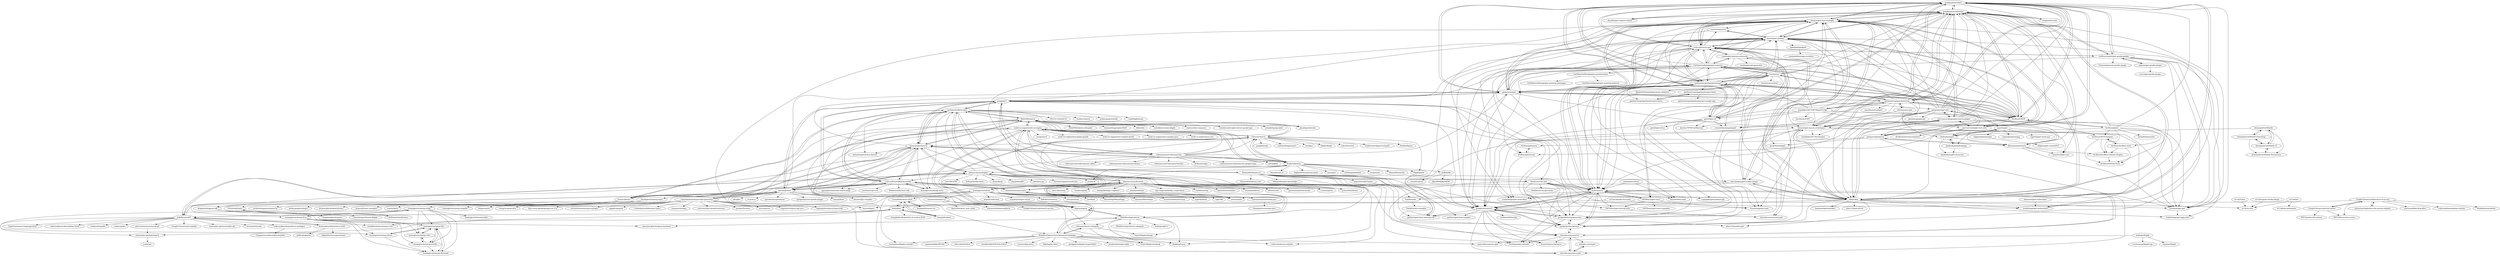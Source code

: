 digraph G {
"google/gwtmockito" -> "google/gwteventbinder"
"google/gwtmockito" -> "tbroyer/gwt-maven-plugin"
"google/gwtmockito" -> "resty-gwt/resty-gwt"
"google/gwtmockito" -> "ekuefler/gwt-supereventbus"
"google/gwtmockito" -> "steffenschaefer/gwt-gradle-plugin"
"google/gwtmockito" -> "jDramaix/gss.gwt"
"google/gwtmockito" -> "sdbg/sdbg"
"google/gwtmockito" -> "gwt-test-utils/gwt-test-utils"
"google/gwtmockito" -> "gwtd3/gwt-d3"
"google/gwtmockito" -> "stephenh/tessell"
"google/gwtmockito" -> "gwtbootstrap/gwt-bootstrap"
"google/gwtmockito" -> "tbroyer/gwt-maven-archetypes"
"google/gwtmockito" -> "gwtbootstrap3/gwtbootstrap3"
"google/gwtmockito" -> "ArcBees/GWTP"
"google/gwtmockito" -> "gwtproject/gwt"
"MobiVM/robovm" -> "multi-os-engine/multi-os-engine"
"MobiVM/robovm" -> "MobiVM/robovm-robopods"
"MobiVM/robovm" -> "libgdx/gdx-pay" ["e"=1]
"MobiVM/robovm" -> "robovm/robovm"
"MobiVM/robovm" -> "mirkosertic/Bytecoder"
"MobiVM/robovm" -> "konsoletyper/teavm"
"MobiVM/robovm" -> "tommyettinger/gdx-liftoff" ["e"=1]
"MobiVM/robovm" -> "bugvm/bugvm"
"MobiVM/robovm" -> "libktx/ktx" ["e"=1]
"MobiVM/robovm" -> "rafaskb/awesome-libgdx" ["e"=1]
"MobiVM/robovm" -> "raeleus/skin-composer" ["e"=1]
"MobiVM/robovm" -> "crashinvaders/gdx-texture-packer-gui" ["e"=1]
"MobiVM/robovm" -> "rafaskb/typing-label" ["e"=1]
"MobiVM/robovm" -> "gluonhq/substrate" ["e"=1]
"MobiVM/robovm" -> "manuelbua/libgdx-contribs" ["e"=1]
"robovm/robovm" -> "BlueRiverInteractive/robovm-ios-bindings"
"robovm/robovm" -> "ReadyTalk/avian"
"robovm/robovm" -> "MobiVM/robovm"
"robovm/robovm" -> "MobiDevelop/robovm"
"robovm/robovm" -> "multi-os-engine/multi-os-engine"
"robovm/robovm" -> "UnderwaterApps/overlap2d" ["e"=1]
"robovm/robovm" -> "robovm/robovm-samples"
"robovm/robovm" -> "Netflix/RxJava" ["e"=1]
"robovm/robovm" -> "libgdx/packr" ["e"=1]
"robovm/robovm" -> "google/j2objc" ["e"=1]
"robovm/robovm" -> "konsoletyper/teavm"
"robovm/robovm" -> "mattdesl/lwjgl-basics" ["e"=1]
"robovm/robovm" -> "twall/jna" ["e"=1]
"robovm/robovm" -> "libgdx/libgdx" ["e"=1]
"robovm/robovm" -> "oakes/lein-fruit" ["e"=1]
"leaningtech/webvm" -> "snaplet/postgres-wasm" ["e"=1]
"leaningtech/webvm" -> "plasma-umass/browsix"
"leaningtech/webvm" -> "AdRoll/rustenstein"
"leaningtech/webvm" -> "extism/extism" ["e"=1]
"leaningtech/webvm" -> "jart/blink" ["e"=1]
"leaningtech/webvm" -> "WasmEdge/WasmEdge" ["e"=1]
"leaningtech/webvm" -> "wasmerio/wasmer-js"
"leaningtech/webvm" -> "copy/v86" ["e"=1]
"leaningtech/webvm" -> "danoon2/Boxedwine" ["e"=1]
"leaningtech/webvm" -> "humphd/browser-shell"
"leaningtech/webvm" -> "wasmCloud/wasmCloud" ["e"=1]
"leaningtech/webvm" -> "leaningtech/cheerp-meta"
"leaningtech/webvm" -> "stackblitz/webcontainer-core" ["e"=1]
"leaningtech/webvm" -> "superfly/litefs" ["e"=1]
"leaningtech/webvm" -> "jetpack-io/devbox" ["e"=1]
"bugvm/bugvm" -> "MobiDevelop/robovm"
"bugvm/bugvm" -> "multi-os-engine/multi-os-engine"
"GoogleChromeLabs/text-editor" -> "WICG/native-file-system"
"GoogleChromeLabs/text-editor" -> "GoogleChromeLabs/browser-fs-access"
"GoogleChromeLabs/text-editor" -> "WICG/file-system-access"
"i-net-software/JWebAssembly" -> "mirkosertic/Bytecoder"
"i-net-software/JWebAssembly" -> "konsoletyper/teavm"
"i-net-software/JWebAssembly" -> "wasmerio/wasmer-java"
"i-net-software/JWebAssembly" -> "leaningtech/cheerpj-meta"
"i-net-software/JWebAssembly" -> "google/j2cl"
"i-net-software/JWebAssembly" -> "cretz/asmble"
"i-net-software/JWebAssembly" -> "jtulach/bck2brwsr"
"i-net-software/JWebAssembly" -> "cincheo/jsweet"
"i-net-software/JWebAssembly" -> "appcypher/awesome-wasm-langs" ["e"=1]
"i-net-software/JWebAssembly" -> "MobiVM/robovm"
"i-net-software/JWebAssembly" -> "amelentev/java-oo"
"i-net-software/JWebAssembly" -> "hal/elemento"
"i-net-software/JWebAssembly" -> "WebAssembly/wasi-sdk" ["e"=1]
"cromwellian/angulargwt" -> "ltearno/angular2-gwt"
"mirkosertic/Bytecoder" -> "i-net-software/JWebAssembly"
"mirkosertic/Bytecoder" -> "konsoletyper/teavm"
"mirkosertic/Bytecoder" -> "wasmerio/wasmer-java"
"mirkosertic/Bytecoder" -> "jtransc/jtransc"
"mirkosertic/Bytecoder" -> "jtulach/bck2brwsr"
"mirkosertic/Bytecoder" -> "MobiVM/robovm"
"mirkosertic/Bytecoder" -> "google/j2cl"
"mirkosertic/Bytecoder" -> "leaningtech/cheerpj-meta"
"mirkosertic/Bytecoder" -> "moditect/layrry" ["e"=1]
"mirkosertic/Bytecoder" -> "konsoletyper/teavm-flavour"
"mirkosertic/Bytecoder" -> "cretz/asmble"
"mirkosertic/Bytecoder" -> "webfx-project/webfx" ["e"=1]
"mirkosertic/Bytecoder" -> "CodeBrig/Journey" ["e"=1]
"mirkosertic/Bytecoder" -> "gluonhq/substrate" ["e"=1]
"mirkosertic/Bytecoder" -> "GSI-CS-CO/chart-fx" ["e"=1]
"plasma-umass/browsix" -> "jvilk/BrowserFS"
"plasma-umass/browsix" -> "plasma-umass/doppio"
"plasma-umass/browsix" -> "gravitational/teleconsole" ["e"=1]
"plasma-umass/browsix" -> "attic-labs/noms" ["e"=1]
"plasma-umass/browsix" -> "cloudson/gitql" ["e"=1]
"plasma-umass/browsix" -> "mattgodbolt/gcc-explorer" ["e"=1]
"plasma-umass/browsix" -> "leaningtech/webvm"
"plasma-umass/browsix" -> "nebulet/nebulet" ["e"=1]
"plasma-umass/browsix" -> "copy/v86" ["e"=1]
"plasma-umass/browsix" -> "nlp-compromise/nlp_compromise" ["e"=1]
"plasma-umass/browsix" -> "tombh/texttop" ["e"=1]
"plasma-umass/browsix" -> "s-macke/jor1k" ["e"=1]
"plasma-umass/browsix" -> "jlantunez/webslides" ["e"=1]
"plasma-umass/browsix" -> "trueadm/inferno" ["e"=1]
"plasma-umass/browsix" -> "dthree/cash" ["e"=1]
"cincheo/jsweet" -> "konsoletyper/teavm"
"cincheo/jsweet" -> "google/j2cl"
"cincheo/jsweet" -> "j4ts/j4ts"
"cincheo/jsweet" -> "i-net-software/JWebAssembly"
"cincheo/jsweet" -> "st-js/st-js"
"cincheo/jsweet" -> "tipsy/j2html" ["e"=1]
"cincheo/jsweet" -> "vojtechhabarta/typescript-generator"
"cincheo/jsweet" -> "gwtproject/gwt"
"cincheo/jsweet" -> "plasma-umass/doppio"
"cincheo/jsweet" -> "jtransc/jtransc"
"cincheo/jsweet" -> "decatur/j2js-compiler"
"cincheo/jsweet" -> "forge/roaster" ["e"=1]
"cincheo/jsweet" -> "speedment/speedment" ["e"=1]
"cincheo/jsweet" -> "sdbg/sdbg"
"cincheo/jsweet" -> "lgrignon/jsweet-gradle-plugin"
"codenameone/CodenameOne" -> "codenameone/codenameone-skins"
"codenameone/CodenameOne" -> "multi-os-engine/multi-os-engine"
"codenameone/CodenameOne" -> "konsoletyper/teavm"
"codenameone/CodenameOne" -> "codenameone/codenameone-demos"
"codenameone/CodenameOne" -> "MobiVM/robovm"
"codenameone/CodenameOne" -> "codenameone/CodenameOneLibs"
"codenameone/CodenameOne" -> "mirkosertic/Bytecoder"
"codenameone/CodenameOne" -> "ReadyTalk/avian"
"codenameone/CodenameOne" -> "google/j2cl"
"codenameone/CodenameOne" -> "robovm/robovm"
"codenameone/CodenameOne" -> "cincheo/jsweet"
"codenameone/CodenameOne" -> "JetBrains/skija" ["e"=1]
"codenameone/CodenameOne" -> "codenameone/codenameone-google-maps"
"codenameone/CodenameOne" -> "gwtproject/gwt"
"codenameone/CodenameOne" -> "openjdk/jfx" ["e"=1]
"leaningtech/cheerp-clang" -> "leaningtech/cheerp-llvm"
"leaningtech/cheerp-clang" -> "leaningtech/cheerp-libcxx"
"leaningtech/cheerp-clang" -> "leaningtech/cheerp-utils"
"leaningtech/cheerp-clang" -> "leaningtech/cheerp-newlib"
"leaningtech/cheerp-clang" -> "leaningtech/cheerp-libcxxabi"
"leaningtech/cheerp-clang" -> "leaningtech/cheerp-bullet"
"leaningtech/cheerp-clang" -> "leaningtech/cheerp-libs"
"leaningtech/cheerp-meta" -> "leaningtech/cheerp-llvm"
"leaningtech/cheerp-meta" -> "leaningtech/cheerp-compiler"
"leaningtech/cheerp-meta" -> "leaningtech/cheerp-clang"
"jtransc/jtransc" -> "mirkosertic/Bytecoder"
"jtransc/jtransc" -> "jtransc/gdx-backend-jtransc"
"jtransc/jtransc" -> "dragome/dragome-sdk"
"jtransc/jtransc" -> "konsoletyper/teavm"
"jtransc/jtransc" -> "TiVo/intellij-haxe"
"jtransc/jtransc" -> "jtransc/jtransc-examples"
"jtransc/jtransc" -> "proletariatgames/unreal.hx" ["e"=1]
"jtransc/jtransc" -> "soywiz/korio"
"jtransc/jtransc" -> "bugvm/bugvm"
"jtransc/jtransc" -> "kotlin-graphics/imgui" ["e"=1]
"jtransc/jtransc" -> "multi-os-engine/multi-os-engine"
"JetBrains/intellij-haxe" -> "TiVo/intellij-haxe"
"plasma-umass/doppio" -> "konsoletyper/teavm"
"plasma-umass/doppio" -> "jvilk/BrowserFS"
"plasma-umass/doppio" -> "plasma-umass/browsix"
"plasma-umass/doppio" -> "cincheo/jsweet"
"plasma-umass/doppio" -> "ReadyTalk/avian"
"plasma-umass/doppio" -> "YaroslavGaponov/node-jvm" ["e"=1]
"plasma-umass/doppio" -> "nurv/BicaVM" ["e"=1]
"plasma-umass/doppio" -> "hrldcpr/pcollections" ["e"=1]
"plasma-umass/doppio" -> "dynjs/dynjs" ["e"=1]
"plasma-umass/doppio" -> "s-macke/jor1k" ["e"=1]
"plasma-umass/doppio" -> "ianopolous/JPC" ["e"=1]
"plasma-umass/doppio" -> "i-net-software/JWebAssembly"
"plasma-umass/doppio" -> "zxh0/jvm.go" ["e"=1]
"plasma-umass/doppio" -> "jnr/jnr-ffi" ["e"=1]
"plasma-umass/doppio" -> "mirkosertic/Bytecoder"
"codesandbox/dependency-packager" -> "CompuIves/codesandbox-bundler"
"google/j2cl" -> "google/elemental2"
"google/j2cl" -> "gwtproject/gwt"
"google/j2cl" -> "hal/elemento"
"google/j2cl" -> "google/jsinterop-generator"
"google/j2cl" -> "cincheo/jsweet"
"google/j2cl" -> "tbroyer/gwt-maven-plugin"
"google/j2cl" -> "konsoletyper/teavm"
"google/j2cl" -> "DominoKit/domino-ui"
"google/j2cl" -> "google/jsinterop-base"
"google/j2cl" -> "i-net-software/JWebAssembly"
"google/j2cl" -> "intendia-oss/autorest"
"google/j2cl" -> "nmorel/gwt-jackson"
"google/j2cl" -> "mirkosertic/Bytecoder"
"google/j2cl" -> "Axellience/vue-gwt"
"google/j2cl" -> "GwtMaterialDesign/gwt-material"
"gwt-test-utils/gwt-test-utils" -> "google/gwtmockito"
"gwt-test-utils/gwt-test-utils" -> "sdbg/sdbg"
"gwt-test-utils/gwt-test-utils" -> "google/gwteventbinder"
"gwt-test-utils/gwt-test-utils" -> "gwtquery/gwtquery"
"gwt-test-utils/gwt-test-utils" -> "ArcBees/universal-analytics"
"gwt-test-utils/gwt-test-utils" -> "gwt-maven-plugin/gwt-maven-plugin"
"gwt-test-utils/gwt-test-utils" -> "jDramaix/gwtchosen"
"gwt-test-utils/gwt-test-utils" -> "dankurka/mgwt"
"gwt-test-utils/gwt-test-utils" -> "nmorel/gwt-jackson"
"gwtproject/gwt-site" -> "gwtplus/google-gin"
"gwtproject/gwt-site" -> "tbroyer/gwt-maven-plugin"
"gwtproject/gwt-site" -> "google/jsinterop-base"
"gwtproject/gwt-site" -> "mgwt/mgwt"
"gwtproject/gwt-site" -> "sdbg/sdbg"
"gwtproject/gwt-site" -> "google/gwteventbinder"
"gwtproject/gwt-site" -> "google/elemental2"
"gwtproject/gwt-site" -> "nmorel/gwt-jackson"
"gwtproject/gwt-site" -> "gwt-maven-plugin/gwt-maven-plugin"
"gwtproject/gwt-site" -> "google/gwtmockito"
"ReadyTalk/avian" -> "robovm/robovm"
"ReadyTalk/avian" -> "bugvm/bugvm"
"ReadyTalk/avian" -> "lihaoyi/scala.rx" ["e"=1]
"ReadyTalk/avian" -> "bigfatbrowncat/avian-pack"
"ReadyTalk/avian" -> "libgdx/packr" ["e"=1]
"ReadyTalk/avian" -> "jnr/jnr-ffi" ["e"=1]
"ReadyTalk/avian" -> "non/spire" ["e"=1]
"ReadyTalk/avian" -> "konsoletyper/teavm"
"ReadyTalk/avian" -> "multi-os-engine/multi-os-engine"
"ReadyTalk/avian" -> "sirthias/parboiled2" ["e"=1]
"ReadyTalk/avian" -> "kaffe/kaffe"
"ReadyTalk/avian" -> "scala/async" ["e"=1]
"ReadyTalk/avian" -> "lihaoyi/Metascala" ["e"=1]
"ReadyTalk/avian" -> "MobiVM/robovm"
"ReadyTalk/avian" -> "plasma-umass/doppio"
"konsoletyper/teavm" -> "i-net-software/JWebAssembly"
"konsoletyper/teavm" -> "mirkosertic/Bytecoder"
"konsoletyper/teavm" -> "cincheo/jsweet"
"konsoletyper/teavm" -> "konsoletyper/teavm-flavour"
"konsoletyper/teavm" -> "google/j2cl"
"konsoletyper/teavm" -> "gwtproject/gwt"
"konsoletyper/teavm" -> "leaningtech/cheerpj-meta"
"konsoletyper/teavm" -> "dragome/dragome-sdk"
"konsoletyper/teavm" -> "MobiVM/robovm"
"konsoletyper/teavm" -> "plasma-umass/doppio"
"konsoletyper/teavm" -> "jtransc/jtransc"
"konsoletyper/teavm" -> "codenameone/CodenameOne"
"konsoletyper/teavm" -> "jtulach/bck2brwsr"
"konsoletyper/teavm" -> "appcypher/awesome-wasm-langs" ["e"=1]
"konsoletyper/teavm" -> "ReadyTalk/avian"
"badlogic/libgdx" -> "scooterman/libgdx-cpp"
"badlogic/libgdx" -> "oxygene/libgdx"
"badlogic/libgdx" -> "gemserk/commons-gdx"
"petersalomonsen/wasm-git" -> "isomorphic-git/lightning-fs"
"ArcBees/gwtquery" -> "ArcBees/gwtchosen"
"GoogleChromeLabs/browser-fs-access" -> "jimmywarting/native-file-system-adapter"
"GoogleChromeLabs/browser-fs-access" -> "GoogleChromeLabs/text-editor"
"GoogleChromeLabs/browser-fs-access" -> "WICG/file-system-access"
"GoogleChromeLabs/browser-fs-access" -> "filerjs/filer"
"GoogleChromeLabs/browser-fs-access" -> "placemark/flat-drop-files"
"GoogleChromeLabs/browser-fs-access" -> "codesandbox/nodebox-runtime" ["e"=1]
"GoogleChromeLabs/browser-fs-access" -> "WebReflection/uhtml" ["e"=1]
"wasmerio/wasmer-js" -> "wasmerio/webassembly.sh"
"wasmerio/wasmer-js" -> "GoogleChromeLabs/wasi-fs-access"
"wasmerio/wasmer-js" -> "bjorn3/browser_wasi_shim"
"multi-os-engine/multi-os-engine" -> "MobiDevelop/robovm"
"multi-os-engine/multi-os-engine" -> "MobiVM/robovm"
"multi-os-engine/multi-os-engine" -> "bugvm/bugvm"
"multi-os-engine/multi-os-engine" -> "multi-os-engine/moe-plugin-gradle"
"multi-os-engine/multi-os-engine" -> "multi-os-engine/moe-samples-kotlin"
"multi-os-engine/multi-os-engine" -> "multi-os-engine/moe-samples-java"
"multi-os-engine/multi-os-engine" -> "multi-os-engine/moe-core"
"multi-os-engine/multi-os-engine" -> "robovm/robovm"
"multi-os-engine/multi-os-engine" -> "libgdx/gdx-pay" ["e"=1]
"multi-os-engine/multi-os-engine" -> "codenameone/CodenameOne"
"multi-os-engine/multi-os-engine" -> "robovm/robovm-robopods"
"multi-os-engine/multi-os-engine" -> "jtransc/jtransc"
"multi-os-engine/multi-os-engine" -> "BlueRiverInteractive/robovm-ios-bindings"
"multi-os-engine/multi-os-engine" -> "zserge/anvil" ["e"=1]
"multi-os-engine/multi-os-engine" -> "ReadyTalk/avian"
"mgwt/mgwt" -> "mgwt/gwtphonegap"
"mgwt/mgwt" -> "dankurka/mgwt"
"mgwt/mgwt" -> "cdigiano/polymergwt"
"mgwt/mgwt" -> "mgwt/mgwt.showcase"
"mgwt/mgwt" -> "eemi2010/gwt-tour"
"mgwt/mgwt" -> "dankurka/gwtphonegap"
"mgwt/mgwt" -> "gwtproject/gwt-site"
"facebooknuclide/atom-in-orbit" -> "spiffcode/ghedit"
"facebooknuclide/atom-in-orbit" -> "jvilk/BrowserFS"
"facebooknuclide/atom-in-orbit" -> "nikgraf/webvr-experiments" ["e"=1]
"jvilk/BrowserFS" -> "isomorphic-git/isomorphic-git" ["e"=1]
"jvilk/BrowserFS" -> "plasma-umass/browsix"
"jvilk/BrowserFS" -> "filerjs/filer"
"jvilk/BrowserFS" -> "plasma-umass/doppio"
"jvilk/BrowserFS" -> "isomorphic-git/lightning-fs"
"jvilk/BrowserFS" -> "streamich/memfs" ["e"=1]
"jvilk/BrowserFS" -> "TypeFox/monaco-languageclient" ["e"=1]
"jvilk/BrowserFS" -> "stackblitz/webcontainer-core" ["e"=1]
"jvilk/BrowserFS" -> "facebooknuclide/atom-in-orbit"
"jvilk/BrowserFS" -> "codesandbox/codesandbox-client" ["e"=1]
"jvilk/BrowserFS" -> "webpack/tapable" ["e"=1]
"jvilk/BrowserFS" -> "petersalomonsen/wasm-git"
"jvilk/BrowserFS" -> "codesandbox/dependency-packager"
"jvilk/BrowserFS" -> "nodeca/pako" ["e"=1]
"jvilk/BrowserFS" -> "GoogleChromeLabs/comlink" ["e"=1]
"wasmerio/wasmer-java" -> "kawamuray/wasmtime-java"
"wasmerio/wasmer-java" -> "i-net-software/JWebAssembly"
"wasmerio/wasmer-java" -> "mirkosertic/Bytecoder"
"wasmerio/wasmer-java" -> "cretz/asmble"
"BlueRiverInteractive/robovm-ios-bindings" -> "robovm/robovm-robopods"
"BlueRiverInteractive/robovm-ios-bindings" -> "robovm/robovm-samples"
"BlueRiverInteractive/robovm-ios-bindings" -> "robovm/robovm"
"BlueRiverInteractive/robovm-ios-bindings" -> "kotcrab/VisEditor" ["e"=1]
"BlueRiverInteractive/robovm-ios-bindings" -> "libgdx/gdx-pay" ["e"=1]
"BlueRiverInteractive/robovm-ios-bindings" -> "TomGrill/gdx-facebook" ["e"=1]
"BlueRiverInteractive/robovm-ios-bindings" -> "steelkiwi/libGDX-Path-Editor"
"BlueRiverInteractive/robovm-ios-bindings" -> "manuelbua/libgdx-contribs" ["e"=1]
"BlueRiverInteractive/robovm-ios-bindings" -> "MobiDevelop/robovm"
"BlueRiverInteractive/robovm-ios-bindings" -> "jrenner/gdx-proto" ["e"=1]
"BlueRiverInteractive/robovm-ios-bindings" -> "libgdx/gdx-video" ["e"=1]
"BlueRiverInteractive/robovm-ios-bindings" -> "peakgames/libgdx-stagebuilder" ["e"=1]
"BlueRiverInteractive/robovm-ios-bindings" -> "gemserk/commons-gdx"
"BlueRiverInteractive/robovm-ios-bindings" -> "mrafayaleem/gdx-sqlite" ["e"=1]
"BlueRiverInteractive/robovm-ios-bindings" -> "pepedeab/libGDX-Net" ["e"=1]
"sdbg/sdbg" -> "jDramaix/gss.gwt"
"sdbg/sdbg" -> "resty-gwt/resty-gwt"
"sdbg/sdbg" -> "realityforge/gwt-websockets"
"sdbg/sdbg" -> "google/gwteventbinder"
"sdbg/sdbg" -> "tomekziel/gwtwwlinker"
"sdbg/sdbg" -> "gwt-plugins/gwt-eclipse-plugin"
"sdbg/sdbg" -> "realityforge/gwt-appcache"
"sdbg/sdbg" -> "google/jsinterop-base"
"sdbg/sdbg" -> "tbroyer/gwt-maven-archetypes"
"sdbg/sdbg" -> "google/gwtmockito"
"sdbg/sdbg" -> "niloc132/gwt-driver"
"sdbg/sdbg" -> "gwt-maven-plugin/gwt-maven-plugin"
"sdbg/sdbg" -> "niloc132/webbit-gwt"
"sdbg/sdbg" -> "google/elemental2"
"sdbg/sdbg" -> "tbroyer/gwt-maven-plugin"
"gwtproject/gwt" -> "GwtMaterialDesign/gwt-material"
"gwtproject/gwt" -> "gwtbootstrap3/gwtbootstrap3"
"gwtproject/gwt" -> "ArcBees/GWTP"
"gwtproject/gwt" -> "tbroyer/gwt-maven-plugin"
"gwtproject/gwt" -> "google/gwtmockito"
"gwtproject/gwt" -> "gwtbootstrap/gwt-bootstrap"
"gwtproject/gwt" -> "google/gwteventbinder"
"gwtproject/gwt" -> "resty-gwt/resty-gwt"
"gwtproject/gwt" -> "tbroyer/gwt-maven-archetypes"
"gwtproject/gwt" -> "google/elemental2"
"gwtproject/gwt" -> "google/j2cl"
"gwtproject/gwt" -> "errai/errai"
"gwtproject/gwt" -> "nmorel/gwt-jackson"
"gwtproject/gwt" -> "gwtproject/gwt-site"
"gwtproject/gwt" -> "hal/elemento"
"isomorphic-git/lightning-fs" -> "jcubic/git"
"humphd/browser-vm" -> "humphd/browser-shell"
"GwtMaterialDesign/gwt-material" -> "gwtbootstrap3/gwtbootstrap3"
"GwtMaterialDesign/gwt-material" -> "gwtproject/gwt"
"GwtMaterialDesign/gwt-material" -> "hal/elemento"
"GwtMaterialDesign/gwt-material" -> "resty-gwt/resty-gwt"
"GwtMaterialDesign/gwt-material" -> "vaadin/gwt-polymer-elements"
"GwtMaterialDesign/gwt-material" -> "tbroyer/gwt-maven-plugin"
"GwtMaterialDesign/gwt-material" -> "nmorel/gwt-jackson"
"GwtMaterialDesign/gwt-material" -> "GwtMaterialDesign/gwt-material-demo"
"GwtMaterialDesign/gwt-material" -> "sdbg/sdbg"
"GwtMaterialDesign/gwt-material" -> "google/elemental2"
"GwtMaterialDesign/gwt-material" -> "ArcBees/GWTP"
"GwtMaterialDesign/gwt-material" -> "errai/errai"
"GwtMaterialDesign/gwt-material" -> "google/gwtmockito"
"GwtMaterialDesign/gwt-material" -> "google/gwteventbinder"
"GwtMaterialDesign/gwt-material" -> "tbroyer/gwt-maven-archetypes"
"kaffe/kaffe" -> "cloudsec/ajvm" ["e"=1]
"kaffe/kaffe" -> "JikesRVM/JikesRVM" ["e"=1]
"leaningtech/cheerp-newlib" -> "leaningtech/cheerp-libcxxabi"
"leaningtech/cheerp-newlib" -> "leaningtech/cheerp-libs"
"leaningtech/cheerp-newlib" -> "leaningtech/cheerp-utils"
"vojtechhabarta/typescript-generator" -> "raphaeljolivet/java2typescript"
"vojtechhabarta/typescript-generator" -> "cincheo/jsweet"
"vojtechhabarta/typescript-generator" -> "ntrrgc/ts-generator" ["e"=1]
"vojtechhabarta/typescript-generator" -> "blue-veery-gmbh/spring-rest-2-ts"
"vojtechhabarta/typescript-generator" -> "forge/roaster" ["e"=1]
"vojtechhabarta/typescript-generator" -> "eirslett/frontend-maven-plugin" ["e"=1]
"vojtechhabarta/typescript-generator" -> "npgall/cqengine" ["e"=1]
"vojtechhabarta/typescript-generator" -> "vladmihalcea/hibernate-types" ["e"=1]
"vojtechhabarta/typescript-generator" -> "stomp-js/stompjs" ["e"=1]
"vojtechhabarta/typescript-generator" -> "konsoletyper/teavm"
"vojtechhabarta/typescript-generator" -> "dzuvic/jtsgen"
"vojtechhabarta/typescript-generator" -> "microstream-one/microstream" ["e"=1]
"vojtechhabarta/typescript-generator" -> "sproket/Persism" ["e"=1]
"vojtechhabarta/typescript-generator" -> "javers/javers" ["e"=1]
"vojtechhabarta/typescript-generator" -> "angelozerr/typescript.java" ["e"=1]
"ArcBees/GWTP" -> "google/gwteventbinder"
"ArcBees/GWTP" -> "gwtbootstrap3/gwtbootstrap3"
"ArcBees/GWTP" -> "ArcBees/GWTP-Samples"
"ArcBees/GWTP" -> "gwtproject/gwt"
"ArcBees/GWTP" -> "gwtbootstrap/gwt-bootstrap"
"ArcBees/GWTP" -> "google/gwtmockito"
"ArcBees/GWTP" -> "tbroyer/gwt-maven-plugin"
"ArcBees/GWTP" -> "tbroyer/gwt-maven-archetypes"
"ArcBees/GWTP" -> "gwtquery/gwtquery"
"ArcBees/GWTP" -> "GwtMaterialDesign/gwt-material"
"ArcBees/GWTP" -> "errai/errai"
"ArcBees/GWTP" -> "ArcBees/Jukito"
"ArcBees/GWTP" -> "nmorel/gwt-jackson"
"ArcBees/GWTP" -> "gwt-test-utils/gwt-test-utils"
"ArcBees/GWTP" -> "resty-gwt/resty-gwt"
"hal/elemento" -> "google/elemental2"
"hal/elemento" -> "google/jsinterop-base"
"hal/elemento" -> "intendia-oss/autorest"
"hal/elemento" -> "nmorel/gwt-jackson"
"hal/elemento" -> "realityforge/gwt-cache-filter"
"hal/elemento" -> "GWTReact/gwt-interop-utils"
"hal/elemento" -> "google/jsinterop-generator"
"hal/elemento" -> "Vertispan/gwt-uibinder"
"hal/elemento" -> "intendia-oss/rxjava-gwt"
"hal/elemento" -> "ltearno/hexa.tools"
"hal/elemento" -> "GWTReact/gwt-react"
"hal/elemento" -> "vegegoku/gwt-jackson-apt"
"hal/elemento" -> "gwtboot/gwt-boot-awesome-lili"
"hal/elemento" -> "NaluKit/nalu"
"hal/elemento" -> "tbroyer/gwt-maven-plugin"
"humphd/nohost" -> "humphd/browser-shell"
"humphd/nohost" -> "filerjs/filer"
"gwtbootstrap3/gwtbootstrap3" -> "gwtbootstrap3/gwtbootstrap3-extras"
"gwtbootstrap3/gwtbootstrap3" -> "gwtbootstrap/gwt-bootstrap"
"gwtbootstrap3/gwtbootstrap3" -> "GwtMaterialDesign/gwt-material"
"gwtbootstrap3/gwtbootstrap3" -> "gwtbootstrap3/gwtbootstrap3-demo"
"gwtbootstrap3/gwtbootstrap3" -> "gwtproject/gwt"
"gwtbootstrap3/gwtbootstrap3" -> "resty-gwt/resty-gwt"
"gwtbootstrap3/gwtbootstrap3" -> "ArcBees/GWTP"
"gwtbootstrap3/gwtbootstrap3" -> "google/gwteventbinder"
"gwtbootstrap3/gwtbootstrap3" -> "google/gwtmockito"
"gwtbootstrap3/gwtbootstrap3" -> "nmorel/gwt-jackson"
"gwtbootstrap3/gwtbootstrap3" -> "hal/elemento"
"gwtbootstrap3/gwtbootstrap3" -> "sdbg/sdbg"
"gwtbootstrap3/gwtbootstrap3" -> "gwtd3/gwt-d3"
"gwtbootstrap3/gwtbootstrap3" -> "vaadin/gwt-polymer-elements"
"gwtbootstrap3/gwtbootstrap3" -> "tbroyer/gwt-maven-plugin"
"leaningtech/cheerpj-meta" -> "i-net-software/JWebAssembly"
"errai/errai" -> "hal/elemento"
"errai/errai" -> "errai/errai-tutorial"
"errai/errai" -> "google/jsinterop-base"
"errai/errai" -> "gwtbootstrap3/gwtbootstrap3"
"errai/errai" -> "cromwellian/angulargwt"
"errai/errai" -> "google/elemental2"
"errai/errai" -> "nmorel/gwt-jackson"
"errai/errai" -> "google/gwteventbinder"
"errai/errai" -> "GwtMaterialDesign/gwt-material"
"errai/errai" -> "ArcBees/GWTP"
"errai/errai" -> "tbroyer/gwt-maven-plugin"
"errai/errai" -> "ltearno/angular2-gwt"
"errai/errai" -> "gwtproject/gwt"
"errai/errai" -> "ManfredTremmel/gwt-bean-validators"
"errai/errai" -> "GWTReact/gwt-react"
"MobiDevelop/robovm" -> "MobiDevelop/robovm-robopods"
"MobiDevelop/robovm" -> "bugvm/bugvm"
"MobiDevelop/robovm" -> "multi-os-engine/multi-os-engine"
"MobiDevelop/robovm" -> "robovm/robovm-robopods"
"MobiDevelop/robovm" -> "TomGrill/gdx-dialogs" ["e"=1]
"MobiDevelop/robovm" -> "libgdx/gdx-pay" ["e"=1]
"MobiDevelop/robovm" -> "TomGrill/gdx-facebook" ["e"=1]
"MobiDevelop/robovm" -> "xpenatan/gdx-dragome-backend" ["e"=1]
"MobiDevelop/robovm" -> "badlogic/gdx-vr" ["e"=1]
"google/elemental2" -> "hal/elemento"
"google/elemental2" -> "google/jsinterop-generator"
"google/elemental2" -> "google/jsinterop-base"
"google/elemental2" -> "intendia-oss/autorest"
"google/elemental2" -> "Vertispan/gwt-uibinder"
"google/elemental2" -> "intendia-oss/rxjava-gwt"
"google/elemental2" -> "ltearno/typescript2java"
"google/elemental2" -> "intendia-oss/autorest-gwt"
"google/elemental2" -> "gwtboot/gwt-boot-awesome-lili"
"google/elemental2" -> "gwtboot/gwt-boot-samples"
"google/elemental2" -> "treblereel/three4g"
"google/gwteventbinder" -> "google/gwtmockito"
"google/gwteventbinder" -> "ekuefler/gwt-supereventbus"
"google/gwteventbinder" -> "tbroyer/gwt-maven-plugin"
"google/gwteventbinder" -> "stephenh/tessell"
"google/gwteventbinder" -> "jDramaix/gss.gwt"
"google/gwteventbinder" -> "resty-gwt/resty-gwt"
"google/gwteventbinder" -> "nmorel/gwt-jackson"
"google/gwteventbinder" -> "tbroyer/gwt-maven-archetypes"
"google/gwteventbinder" -> "steffenschaefer/gwt-gradle-plugin"
"google/gwteventbinder" -> "sdbg/sdbg"
"google/gwteventbinder" -> "gwtd3/gwt-d3"
"google/gwteventbinder" -> "gwtbootstrap/gwt-bootstrap"
"google/gwteventbinder" -> "jDramaix/gwtchosen"
"google/gwteventbinder" -> "ArcBees/GWTP"
"google/gwteventbinder" -> "eemi2010/gwt-tour"
"TiVo/intellij-haxe" -> "JetBrains/intellij-haxe"
"dankurka/mgwt" -> "dankurka/gwtphonegap"
"dankurka/mgwt" -> "dankurka/mgwt.showcase"
"dankurka/mgwt" -> "mgwt/mgwt"
"dankurka/mgwt" -> "jDramaix/gwtchosen"
"filerjs/filer" -> "humphd/nohost"
"filerjs/filer" -> "humphd/browser-shell"
"filerjs/filer" -> "humphd/hacktoberfest-at-seneca-2018"
"filerjs/filer" -> "isomorphic-git/lightning-fs"
"filerjs/filer" -> "jvilk/BrowserFS"
"vaadin/gwt-polymer-elements" -> "vaadin/gwt-api-generator"
"vaadin/gwt-polymer-elements" -> "resty-gwt/resty-gwt"
"vaadin/gwt-polymer-elements" -> "hal/elemento"
"vaadin/gwt-polymer-elements" -> "GwtMaterialDesign/gwt-material"
"vaadin/gwt-polymer-elements" -> "intendia-oss/autorest-gwt"
"vaadin/gwt-polymer-elements" -> "tbroyer/gwt-maven-plugin"
"vaadin/gwt-polymer-elements" -> "gwtquery/gwtquery"
"vaadin/gwt-polymer-elements" -> "nmorel/gwt-jackson"
"w11k/Tydux" -> "w11k/rx-utils"
"dankurka/gwtphonegap" -> "dankurka/mgwt"
"dankurka/gwtphonegap" -> "dankurka/mgwt.showcase"
"dennisjzh/GwtMobile-PhoneGap" -> "dennisjzh/GwtMobile-UI"
"dennisjzh/GwtMobile-PhoneGap" -> "dennisjzh/GwtMobile-Persistence"
"dennisjzh/GwtMobile-PhoneGap" -> "dennisjzh/GwtMobile"
"tbroyer/gwt-maven-archetypes" -> "tbroyer/gwt-maven-plugin"
"tbroyer/gwt-maven-archetypes" -> "branflake2267/Archetypes"
"tbroyer/gwt-maven-archetypes" -> "gwt-maven-plugin/gwt-maven-plugin"
"tbroyer/gwt-maven-archetypes" -> "google/gwteventbinder"
"tbroyer/gwt-maven-archetypes" -> "sdbg/sdbg"
"tbroyer/gwt-maven-archetypes" -> "google/gwtmockito"
"tbroyer/gwt-maven-archetypes" -> "google/elemental2"
"tbroyer/gwt-maven-archetypes" -> "google/jsinterop-generator"
"tbroyer/gwt-maven-archetypes" -> "realityforge/gwt-websockets"
"tbroyer/gwt-maven-archetypes" -> "gwt-plugins/gwt-eclipse-plugin"
"tbroyer/gwt-maven-archetypes" -> "jDramaix/gss.gwt"
"tbroyer/gwt-maven-archetypes" -> "gwtboot/gwt-boot-awesome-lili"
"tbroyer/gwt-maven-archetypes" -> "ltearno/angular2-gwt"
"tbroyer/gwt-maven-plugin" -> "tbroyer/gwt-maven-archetypes"
"tbroyer/gwt-maven-plugin" -> "google/gwteventbinder"
"tbroyer/gwt-maven-plugin" -> "gwt-maven-plugin/gwt-maven-plugin"
"tbroyer/gwt-maven-plugin" -> "google/gwtmockito"
"tbroyer/gwt-maven-plugin" -> "hal/elemento"
"tbroyer/gwt-maven-plugin" -> "resty-gwt/resty-gwt"
"tbroyer/gwt-maven-plugin" -> "gwt-plugins/gwt-eclipse-plugin"
"tbroyer/gwt-maven-plugin" -> "realityforge/gwt-websockets"
"tbroyer/gwt-maven-plugin" -> "intendia-oss/rxjava-gwt"
"tbroyer/gwt-maven-plugin" -> "nmorel/gwt-jackson"
"tbroyer/gwt-maven-plugin" -> "reinert/requestor"
"tbroyer/gwt-maven-plugin" -> "google/elemental2"
"tbroyer/gwt-maven-plugin" -> "sdbg/sdbg"
"tbroyer/gwt-maven-plugin" -> "google/jsinterop-generator"
"tbroyer/gwt-maven-plugin" -> "gwtproject/gwt"
"cretz/asmble" -> "wasmerio/wasmer-java"
"robovm/robovm-robopods" -> "BlueRiverInteractive/robovm-ios-bindings"
"robovm/robovm-robopods" -> "TomGrill/gdx-facebook" ["e"=1]
"robovm/robovm-robopods" -> "TomGrill/gdx-dialogs" ["e"=1]
"w11k/calendar-for-trello" -> "w11k/rx-utils"
"w11k/calendar-for-trello" -> "dzuvic/jtsgen"
"nielsbaloe/vertxui" -> "ltearno/hexa.tools"
"nielsbaloe/vertxui" -> "hal/elemento"
"ArcBees/Jukito" -> "ArcBees/GWTP-Samples"
"ArcBees/Jukito" -> "ArcBees/ArcBees-tools"
"ArcBees/Jukito" -> "ArcBees/GWTP"
"ArcBees/Jukito" -> "ArcBees/ArcBees-GQuery-Plugins"
"ArcBees/Jukito" -> "google/gwtmockito"
"ArcBees/Jukito" -> "ArcBees/GitHub-Tools"
"ArcBees/Jukito" -> "google/gwteventbinder"
"ArcBees/Jukito" -> "bennidi/mbassador" ["e"=1]
"ArcBees/Jukito" -> "ArcBees/gwtchosen"
"gwtbootstrap/gwt-bootstrap" -> "gwtbootstrap3/gwtbootstrap3"
"gwtbootstrap/gwt-bootstrap" -> "google/gwteventbinder"
"gwtbootstrap/gwt-bootstrap" -> "google/gwtmockito"
"gwtbootstrap/gwt-bootstrap" -> "ArcBees/GWTP"
"gwtbootstrap/gwt-bootstrap" -> "chirino/resty-gwt"
"gwtbootstrap/gwt-bootstrap" -> "jDramaix/gwtchosen"
"gwtbootstrap/gwt-bootstrap" -> "gwtproject/gwt"
"gwtbootstrap/gwt-bootstrap" -> "nyao/bootstrap4gwt"
"gwtbootstrap/gwt-bootstrap" -> "branflake2267/GWT-Maps-V3-Api"
"gwtbootstrap/gwt-bootstrap" -> "cromwellian/angulargwt"
"gwtbootstrap/gwt-bootstrap" -> "gwtd3/gwt-d3"
"gwtbootstrap/gwt-bootstrap" -> "sdbg/sdbg"
"gwtbootstrap/gwt-bootstrap" -> "tbroyer/gwt-maven-plugin"
"gwtbootstrap/gwt-bootstrap" -> "resty-gwt/resty-gwt"
"gwtbootstrap/gwt-bootstrap" -> "dankurka/mgwt"
"DominoKit/domino-ui" -> "hal/elemento"
"DominoKit/domino-ui" -> "NaluKit/nalu"
"DominoKit/domino-ui" -> "google/elemental2"
"DominoKit/domino-ui" -> "DominoKit/domino-rest"
"DominoKit/domino-ui" -> "intendia-oss/autorest"
"DominoKit/domino-ui" -> "gwtboot/gwt-boot-samples"
"DominoKit/domino-ui" -> "google/jsinterop-generator"
"DominoKit/domino-ui" -> "tbroyer/gwt-maven-plugin"
"DominoKit/domino-ui" -> "google/jsinterop-base"
"DominoKit/domino-ui" -> "gwtboot/gwt-boot-awesome-lili"
"DominoKit/domino-ui" -> "Axellience/vue-gwt"
"DominoKit/domino-ui" -> "Vertispan/gwt-uibinder"
"DominoKit/domino-ui" -> "gwt-plugins/gwt-eclipse-plugin"
"DominoKit/domino-ui" -> "TDesjardins/gwt-knowledge"
"DominoKit/domino-ui" -> "pepstock-org/Charba"
"leaningtech/cheerp-libcxx" -> "leaningtech/cheerp-libcxxabi"
"leaningtech/cheerp-libcxx" -> "leaningtech/cheerp-libs"
"ArcBees/GWTP-Samples" -> "ArcBees/ArcBees-tools"
"ArcBees/GWTP-Samples" -> "ArcBees/GitHub-Tools"
"ArcBees/GWTP-Samples" -> "ArcBees/ArcBees-GQuery-Plugins"
"gwtquery/gwtquery" -> "jDramaix/gwtchosen"
"gwtquery/gwtquery" -> "ArcBees/gwtquery"
"gwtquery/gwtquery" -> "nmorel/gwt-jackson"
"gwtquery/gwtquery" -> "jDramaix/gss.gwt"
"gwtquery/gwtquery" -> "google/gwteventbinder"
"gwtquery/gwtquery" -> "growbit/turbogwt"
"jDramaix/gwtchosen" -> "eemi2010/gwt-tour"
"jDramaix/gwtchosen" -> "jDramaix/gss.gwt"
"jDramaix/gwtchosen" -> "gwtquery/gwtquery"
"jDramaix/gwtchosen" -> "ArcBees/ArcBees-GQuery-Plugins"
"steffenschaefer/gwt-gradle-plugin" -> "jiakuan/gwt-gradle-plugin"
"steffenschaefer/gwt-gradle-plugin" -> "Putnami/putnami-gradle-plugin"
"steffenschaefer/gwt-gradle-plugin" -> "google/gwteventbinder"
"steffenschaefer/gwt-gradle-plugin" -> "google/gwtmockito"
"steffenschaefer/gwt-gradle-plugin" -> "resty-gwt/resty-gwt"
"steffenschaefer/gwt-gradle-plugin" -> "sdbg/sdbg"
"steffenschaefer/gwt-gradle-plugin" -> "google/jsinterop-base"
"steffenschaefer/gwt-gradle-plugin" -> "realityforge/gwt-appcache"
"steffenschaefer/gwt-gradle-plugin" -> "jDramaix/gss.gwt"
"steffenschaefer/gwt-gradle-plugin" -> "google/elemental2"
"ArcBees/gwtchosen" -> "ArcBees/gwtquery"
"ArcBees/gwtchosen" -> "realityforge/gwt-cache-filter"
"branflake2267/GWT-Maps-V3-Api" -> "google/gwteventbinder"
"branflake2267/GWT-Maps-V3-Api" -> "gwtbootstrap/gwt-bootstrap"
"branflake2267/GWT-Maps-V3-Api" -> "gwtbootstrap3/gwtbootstrap3"
"branflake2267/GWT-Maps-V3-Api" -> "gwtd3/gwt-d3"
"branflake2267/GWT-Maps-V3-Api" -> "gwt-test-utils/gwt-test-utils"
"branflake2267/GWT-Maps-V3-Api" -> "jDramaix/gss.gwt"
"branflake2267/GWT-Maps-V3-Api" -> "kevzlou7979/GwtMaterial"
"branflake2267/GWT-Maps-V3-Api" -> "google/gwtmockito"
"branflake2267/GWT-Maps-V3-Api" -> "GwtMaterialDesign/gwt-material"
"branflake2267/GWT-Maps-V3-Api" -> "ArcBees/GWTP"
"branflake2267/GWT-Maps-V3-Api" -> "daveho/AceGWT"
"branflake2267/GWT-Maps-V3-Api" -> "tbroyer/gwt-maven-archetypes"
"gwtd3/gwt-d3" -> "gwtd3/gwt-d3-js"
"gwtd3/gwt-d3" -> "google/gwteventbinder"
"gwtd3/gwt-d3" -> "google/gwtmockito"
"gwtd3/gwt-d3" -> "sdbg/sdbg"
"gwtd3/gwt-d3" -> "google/jsinterop-generator"
"gwtd3/gwt-d3" -> "tbroyer/gwt-maven-plugin"
"gwtd3/gwt-d3" -> "kevzlou7979/GwtMaterial"
"gwtd3/gwt-d3" -> "gwtbootstrap3/gwtbootstrap3"
"gwtd3/gwt-d3" -> "cromwellian/angulargwt"
"gwtd3/gwt-d3" -> "ArcBees/gwtchosen"
"gwtd3/gwt-d3" -> "vaadin/gwt-polymer-elements"
"kawamuray/wasmtime-java" -> "bluejekyll/wasmtime-java"
"humphd/browser-shell" -> "humphd/browser-vm"
"humphd/browser-shell" -> "humphd/nohost"
"humphd/browser-shell" -> "filerjs/filer"
"gwtbootstrap3/gwtbootstrap3-extras" -> "gwtbootstrap3/gwtbootstrap3-demo"
"chirino/resty-gwt" -> "jDramaix/gwtchosen"
"chirino/resty-gwt" -> "gwtbootstrap/gwt-bootstrap"
"chirino/resty-gwt" -> "cromwellian/angulargwt"
"dennisjzh/GwtMobile" -> "dennisjzh/GwtMobile-UI"
"dennisjzh/GwtMobile" -> "dennisjzh/GwtMobile-PhoneGap"
"dennisjzh/GwtMobile" -> "dennisjzh/GwtMobile-Persistence"
"dennisjzh/GwtMobile" -> "dankurka/mgwt"
"gwt-maven-plugin/gwt-maven-plugin" -> "tbroyer/gwt-maven-plugin"
"gwt-maven-plugin/gwt-maven-plugin" -> "tbroyer/gwt-maven-archetypes"
"gwt-maven-plugin/gwt-maven-plugin" -> "sdbg/sdbg"
"gwt-maven-plugin/gwt-maven-plugin" -> "google/gwteventbinder"
"gwt-maven-plugin/gwt-maven-plugin" -> "jDramaix/gss.gwt"
"gwt-maven-plugin/gwt-maven-plugin" -> "google/gwtmockito"
"gwt-maven-plugin/gwt-maven-plugin" -> "branflake2267/Archetypes"
"gwt-maven-plugin/gwt-maven-plugin" -> "hal/elemento"
"gwt-maven-plugin/gwt-maven-plugin" -> "nmorel/gwt-jackson"
"gwt-maven-plugin/gwt-maven-plugin" -> "gwt-test-utils/gwt-test-utils"
"gwt-maven-plugin/gwt-maven-plugin" -> "gwtproject/gwt-site"
"dragome/dragome-sdk" -> "xpenatan/gdx-dragome-backend" ["e"=1]
"dragome/dragome-sdk" -> "dragome/gdx-dragome"
"dragome/dragome-sdk" -> "konsoletyper/teavm-libgdx" ["e"=1]
"resty-gwt/resty-gwt" -> "tbroyer/gwt-maven-plugin"
"resty-gwt/resty-gwt" -> "hal/elemento"
"resty-gwt/resty-gwt" -> "nmorel/gwt-jackson"
"resty-gwt/resty-gwt" -> "sdbg/sdbg"
"resty-gwt/resty-gwt" -> "gwt-plugins/gwt-eclipse-plugin"
"resty-gwt/resty-gwt" -> "google/gwtmockito"
"resty-gwt/resty-gwt" -> "google/gwteventbinder"
"resty-gwt/resty-gwt" -> "ArcBees/gwtchosen"
"resty-gwt/resty-gwt" -> "google/elemental2"
"resty-gwt/resty-gwt" -> "gwtbootstrap3/gwtbootstrap3"
"resty-gwt/resty-gwt" -> "reinert/requestor"
"resty-gwt/resty-gwt" -> "google/jsinterop-generator"
"resty-gwt/resty-gwt" -> "vaadin/gwt-polymer-elements"
"resty-gwt/resty-gwt" -> "GwtMaterialDesign/gwt-material"
"resty-gwt/resty-gwt" -> "steffenschaefer/gwt-gradle-plugin"
"jimmywarting/native-file-system-adapter" -> "GoogleChromeLabs/browser-fs-access"
"nmorel/gwt-jackson" -> "hal/elemento"
"nmorel/gwt-jackson" -> "reinert/requestor"
"nmorel/gwt-jackson" -> "ltearno/hexa.tools"
"nmorel/gwt-jackson" -> "resty-gwt/resty-gwt"
"nmorel/gwt-jackson" -> "google/jsinterop-generator"
"nmorel/gwt-jackson" -> "realityforge/gwt-cache-filter"
"nmorel/gwt-jackson" -> "google/gwteventbinder"
"nmorel/gwt-jackson" -> "intendia-oss/autorest-gwt"
"nmorel/gwt-jackson" -> "google/elemental2"
"nmorel/gwt-jackson" -> "jDramaix/gss.gwt"
"nmorel/gwt-jackson" -> "jqm4gwt/jqm4gwt"
"nmorel/gwt-jackson" -> "GWTReact/gwt-react"
"nmorel/gwt-jackson" -> "tbroyer/gwt-maven-plugin"
"nmorel/gwt-jackson" -> "growbit/turbogwt"
"nmorel/gwt-jackson" -> "gwtquery/gwtquery"
"GWTReact/gwt-react" -> "hal/elemento"
"GWTReact/gwt-react" -> "GWTReact/gwt-react-examples"
"GWTReact/gwt-react" -> "ltearno/angular2-gwt"
"GWTReact/gwt-react" -> "GWTReact/gwt-interop-utils"
"cdigiano/polymergwt" -> "cdigiano/gwt.create2015"
"intendia-oss/rxgwt" -> "intendia-oss/rxjava-gwt"
"jiakuan/gwt-gradle-plugin" -> "esoco/gwt-gradle-plugin"
"jiakuan/gwt-gradle-plugin" -> "steffenschaefer/gwt-gradle-plugin"
"dennisjzh/GwtMobile-Persistence" -> "dennisjzh/GwtMobile-UI"
"dennisjzh/GwtMobile-UI" -> "dennisjzh/GwtMobile-Persistence"
"dennisjzh/GwtMobile-UI" -> "dennisjzh/GwtMobile-PhoneGap"
"dennisjzh/GwtMobile-UI" -> "dennisjzh/GwtMobile"
"gwtbootstrap3/gwtbootstrap3-demo" -> "gwtbootstrap3/gwtbootstrap3-extras"
"gwtbootstrap3/gwtbootstrap3-demo" -> "gwtbootstrap3/gwtbootstrap3-sample-app"
"w11k/angular-sticky-things" -> "w11k/rx-utils"
"jDramaix/gss.gwt" -> "realityforge/gwt-appcache"
"jqm4gwt/jqm4gwt" -> "sambathl/interapp-eventbus"
"ArcBees/ArcBees-tools" -> "ArcBees/GitHub-Tools"
"ArcBees/ArcBees-tools" -> "ArcBees/ArcBees-GQuery-Plugins"
"ArcBees/ArcBees-tools" -> "ArcBees/GWTP-Samples"
"Axellience/vue-gwt" -> "hal/elemento"
"Axellience/vue-gwt" -> "google/jsinterop-base"
"Axellience/vue-gwt" -> "google/elemental2"
"Axellience/vue-gwt" -> "ltearno/typescript2java"
"Axellience/vue-gwt" -> "google/jsinterop-generator"
"Axellience/vue-gwt" -> "GWTReact/gwt-react"
"Axellience/vue-gwt" -> "Axellience/vue-gwt-demo"
"Axellience/vue-gwt" -> "ltearno/angular2-gwt"
"Axellience/vue-gwt" -> "GWTReact/gwt-interop-utils"
"gwt-plugins/gwt-eclipse-plugin" -> "tbroyer/gwt-maven-plugin"
"gwt-plugins/gwt-eclipse-plugin" -> "resty-gwt/resty-gwt"
"gwt-plugins/gwt-eclipse-plugin" -> "realityforge/gwt-cache-filter"
"gwt-plugins/gwt-eclipse-plugin" -> "sdbg/sdbg"
"gwt-plugins/gwt-eclipse-plugin" -> "realityforge/gwt-websockets"
"gwt-plugins/gwt-eclipse-plugin" -> "intendia-oss/rxjava-gwt"
"sksamuel/gwt-websockets" -> "realityforge/gwt-websockets"
"GwtMaterialDesign/gwt-material-demo" -> "GwtMaterialDesign/gwt-material-patterns"
"GwtMaterialDesign/gwt-material-demo" -> "GwtMaterialDesign/gwt-material-phonegap"
"ArcBees/ArcBees-GQuery-Plugins" -> "ArcBees/GitHub-Tools"
"NaluKit/nalu" -> "NaluKit/nalu-examples"
"w11k/fabs" -> "w11k/rx-utils"
"w11k/fabs" -> "w11k/fabs-boilerplate"
"leaningtech/cheerp-llvm" -> "leaningtech/cheerp-clang"
"leaningtech/cheerp-llvm" -> "leaningtech/cheerp-utils"
"leaningtech/cheerp-llvm" -> "leaningtech/cheerp-libcxx"
"leaningtech/cheerp-llvm" -> "leaningtech/cheerp-newlib"
"leaningtech/cheerp-llvm" -> "leaningtech/cheerp-libs"
"leaningtech/cheerp-llvm" -> "leaningtech/cheerp-libcxxabi"
"GWTReact/gwt-interop-utils" -> "intendia-oss/autorest-gwt"
"google/jsinterop-generator" -> "google/elemental2"
"google/jsinterop-generator" -> "google/jsinterop-base"
"google/jsinterop-generator" -> "niloc132/webbit-gwt"
"google/jsinterop-generator" -> "Vertispan/gwt-uibinder"
"intendia-oss/rxjava-gwt" -> "intendia-oss/rxgwt"
"intendia-oss/rxjava-gwt" -> "intendia-oss/autorest"
"google/jsinterop-base" -> "google/elemental2"
"google/jsinterop-base" -> "google/jsinterop-generator"
"google/jsinterop-base" -> "hal/elemento"
"google/jsinterop-base" -> "intendia-oss/autorest"
"reinert/requestor" -> "nmorel/gwt-jackson"
"reinert/requestor" -> "realityforge/gwt-cache-filter"
"pepstock-org/Charba" -> "gwtboot/gwt-boot-awesome-lili"
"leaningtech/cheerp-utils" -> "leaningtech/cheerp-libs"
"leaningtech/cheerp-utils" -> "leaningtech/cheerp-newlib"
"intendia-oss/autorest" -> "intendia-oss/rxjava-gwt"
"intendia-oss/autorest" -> "intendia-oss/rxgwt"
"intendia-oss/autorest" -> "hal/elemento"
"intendia-oss/autorest" -> "google/jsinterop-base"
"intendia-oss/autorest" -> "Vertispan/gwt-uibinder"
"intendia-oss/autorest" -> "ltearno/typescript2java"
"ekuefler/gwt-supereventbus" -> "google/gwteventbinder"
"leaningtech/cheerp-libs" -> "leaningtech/cheerp-libcxxabi"
"leaningtech/cheerp-libs" -> "leaningtech/cheerp-libcxx"
"leaningtech/cheerp-libs" -> "leaningtech/cheerp-utils"
"leaningtech/cheerp-libs" -> "leaningtech/cheerp-newlib"
"ManfredTremmel/gwt-bean-validators" -> "vegegoku/gwt-jackson-apt"
"leaningtech/cheerp-libcxxabi" -> "leaningtech/cheerp-libs"
"google/gwtmockito" ["l"="-11.395,41.498"]
"google/gwteventbinder" ["l"="-11.39,41.491"]
"tbroyer/gwt-maven-plugin" ["l"="-11.418,41.515"]
"resty-gwt/resty-gwt" ["l"="-11.411,41.498"]
"ekuefler/gwt-supereventbus" ["l"="-11.359,41.49"]
"steffenschaefer/gwt-gradle-plugin" ["l"="-11.372,41.508"]
"jDramaix/gss.gwt" ["l"="-11.378,41.493"]
"sdbg/sdbg" ["l"="-11.414,41.507"]
"gwt-test-utils/gwt-test-utils" ["l"="-11.372,41.483"]
"gwtd3/gwt-d3" ["l"="-11.418,41.476"]
"stephenh/tessell" ["l"="-11.349,41.496"]
"gwtbootstrap/gwt-bootstrap" ["l"="-11.39,41.478"]
"tbroyer/gwt-maven-archetypes" ["l"="-11.403,41.508"]
"gwtbootstrap3/gwtbootstrap3" ["l"="-11.426,41.487"]
"ArcBees/GWTP" ["l"="-11.406,41.485"]
"gwtproject/gwt" ["l"="-11.411,41.533"]
"MobiVM/robovm" ["l"="-11.491,41.669"]
"multi-os-engine/multi-os-engine" ["l"="-11.509,41.696"]
"MobiVM/robovm-robopods" ["l"="-11.518,41.677"]
"libgdx/gdx-pay" ["l"="-12.271,41.665"]
"robovm/robovm" ["l"="-11.486,41.711"]
"mirkosertic/Bytecoder" ["l"="-11.495,41.628"]
"konsoletyper/teavm" ["l"="-11.477,41.641"]
"tommyettinger/gdx-liftoff" ["l"="-12.355,41.688"]
"bugvm/bugvm" ["l"="-11.53,41.693"]
"libktx/ktx" ["l"="-12.402,41.678"]
"rafaskb/awesome-libgdx" ["l"="-12.366,41.682"]
"raeleus/skin-composer" ["l"="-12.337,41.675"]
"crashinvaders/gdx-texture-packer-gui" ["l"="-12.338,41.683"]
"rafaskb/typing-label" ["l"="-12.317,41.694"]
"gluonhq/substrate" ["l"="6.877,19.898"]
"manuelbua/libgdx-contribs" ["l"="-12.278,41.656"]
"BlueRiverInteractive/robovm-ios-bindings" ["l"="-11.518,41.742"]
"ReadyTalk/avian" ["l"="-11.461,41.692"]
"MobiDevelop/robovm" ["l"="-11.529,41.718"]
"UnderwaterApps/overlap2d" ["l"="-12.29,41.666"]
"robovm/robovm-samples" ["l"="-11.493,41.749"]
"Netflix/RxJava" ["l"="9.067,21.571"]
"libgdx/packr" ["l"="-12.375,41.712"]
"google/j2objc" ["l"="48.513,0.349"]
"mattdesl/lwjgl-basics" ["l"="-12.37,41.627"]
"twall/jna" ["l"="9.035,21.647"]
"libgdx/libgdx" ["l"="48.632,0.18"]
"oakes/lein-fruit" ["l"="-7.504,14.717"]
"leaningtech/webvm" ["l"="-11.321,41.854"]
"snaplet/postgres-wasm" ["l"="34.654,-28.128"]
"plasma-umass/browsix" ["l"="-11.353,41.772"]
"AdRoll/rustenstein" ["l"="-11.347,41.88"]
"extism/extism" ["l"="-8.946,4.758"]
"jart/blink" ["l"="-8.798,4.343"]
"WasmEdge/WasmEdge" ["l"="-9.346,4.786"]
"wasmerio/wasmer-js" ["l"="-11.271,41.911"]
"copy/v86" ["l"="-9.138,4.371"]
"danoon2/Boxedwine" ["l"="-34.96,3.867"]
"humphd/browser-shell" ["l"="-11.24,41.83"]
"wasmCloud/wasmCloud" ["l"="-8.589,6.216"]
"leaningtech/cheerp-meta" ["l"="-11.357,41.937"]
"stackblitz/webcontainer-core" ["l"="29.153,-27.154"]
"superfly/litefs" ["l"="34.796,-27.988"]
"jetpack-io/devbox" ["l"="34.54,-28.213"]
"GoogleChromeLabs/text-editor" ["l"="-11.086,41.857"]
"WICG/native-file-system" ["l"="-11.056,41.88"]
"GoogleChromeLabs/browser-fs-access" ["l"="-11.111,41.829"]
"WICG/file-system-access" ["l"="-11.066,41.841"]
"i-net-software/JWebAssembly" ["l"="-11.486,41.605"]
"wasmerio/wasmer-java" ["l"="-11.525,41.596"]
"leaningtech/cheerpj-meta" ["l"="-11.513,41.613"]
"google/j2cl" ["l"="-11.454,41.572"]
"cretz/asmble" ["l"="-11.549,41.595"]
"jtulach/bck2brwsr" ["l"="-11.519,41.629"]
"cincheo/jsweet" ["l"="-11.451,41.614"]
"appcypher/awesome-wasm-langs" ["l"="-9.535,4.763"]
"amelentev/java-oo" ["l"="-11.541,41.567"]
"hal/elemento" ["l"="-11.448,41.526"]
"WebAssembly/wasi-sdk" ["l"="-9.633,4.75"]
"cromwellian/angulargwt" ["l"="-11.435,41.466"]
"ltearno/angular2-gwt" ["l"="-11.463,41.498"]
"jtransc/jtransc" ["l"="-11.527,41.661"]
"moditect/layrry" ["l"="6.764,19.963"]
"konsoletyper/teavm-flavour" ["l"="-11.511,41.647"]
"webfx-project/webfx" ["l"="6.857,19.897"]
"CodeBrig/Journey" ["l"="-13.602,22.683"]
"GSI-CS-CO/chart-fx" ["l"="6.925,19.894"]
"jvilk/BrowserFS" ["l"="-11.297,41.75"]
"plasma-umass/doppio" ["l"="-11.408,41.686"]
"gravitational/teleconsole" ["l"="-13.065,2.111"]
"attic-labs/noms" ["l"="-12.967,1.932"]
"cloudson/gitql" ["l"="-11.776,-17.684"]
"mattgodbolt/gcc-explorer" ["l"="-11.632,21.792"]
"nebulet/nebulet" ["l"="-9.49,5.052"]
"nlp-compromise/nlp_compromise" ["l"="13.876,-34.257"]
"tombh/texttop" ["l"="-13.308,2.194"]
"s-macke/jor1k" ["l"="-43.611,15.432"]
"jlantunez/webslides" ["l"="13.588,-34.297"]
"trueadm/inferno" ["l"="25.607,-26.812"]
"dthree/cash" ["l"="25.689,-20.462"]
"j4ts/j4ts" ["l"="-11.41,41.625"]
"st-js/st-js" ["l"="-11.383,41.622"]
"tipsy/j2html" ["l"="8.134,20.631"]
"vojtechhabarta/typescript-generator" ["l"="-11.561,41.623"]
"decatur/j2js-compiler" ["l"="-11.404,41.607"]
"forge/roaster" ["l"="9.116,21.39"]
"speedment/speedment" ["l"="9.055,21.352"]
"lgrignon/jsweet-gradle-plugin" ["l"="-11.423,41.61"]
"codenameone/CodenameOne" ["l"="-11.447,41.651"]
"codenameone/codenameone-skins" ["l"="-11.411,41.645"]
"codenameone/codenameone-demos" ["l"="-11.403,41.658"]
"codenameone/CodenameOneLibs" ["l"="-11.424,41.665"]
"JetBrains/skija" ["l"="48.008,-3.555"]
"codenameone/codenameone-google-maps" ["l"="-11.42,41.654"]
"openjdk/jfx" ["l"="6.99,19.804"]
"leaningtech/cheerp-clang" ["l"="-11.39,41.974"]
"leaningtech/cheerp-llvm" ["l"="-11.37,41.976"]
"leaningtech/cheerp-libcxx" ["l"="-11.367,41.99"]
"leaningtech/cheerp-utils" ["l"="-11.394,41.994"]
"leaningtech/cheerp-newlib" ["l"="-11.394,41.986"]
"leaningtech/cheerp-libcxxabi" ["l"="-11.379,41.985"]
"leaningtech/cheerp-bullet" ["l"="-11.415,41.978"]
"leaningtech/cheerp-libs" ["l"="-11.38,41.993"]
"leaningtech/cheerp-compiler" ["l"="-11.332,41.961"]
"jtransc/gdx-backend-jtransc" ["l"="-11.557,41.674"]
"dragome/dragome-sdk" ["l"="-11.545,41.649"]
"TiVo/intellij-haxe" ["l"="-11.602,41.68"]
"jtransc/jtransc-examples" ["l"="-11.555,41.664"]
"proletariatgames/unreal.hx" ["l"="-28.483,32.674"]
"soywiz/korio" ["l"="-11.572,41.667"]
"kotlin-graphics/imgui" ["l"="-12.52,41.615"]
"JetBrains/intellij-haxe" ["l"="-11.633,41.687"]
"YaroslavGaponov/node-jvm" ["l"="10.679,-34.207"]
"nurv/BicaVM" ["l"="11.471,-31.827"]
"hrldcpr/pcollections" ["l"="8.885,21.398"]
"dynjs/dynjs" ["l"="49.064,-1.719"]
"ianopolous/JPC" ["l"="6.799,21.52"]
"zxh0/jvm.go" ["l"="2.016,18.875"]
"jnr/jnr-ffi" ["l"="9.001,21.633"]
"codesandbox/dependency-packager" ["l"="-11.265,41.717"]
"CompuIves/codesandbox-bundler" ["l"="-11.242,41.703"]
"google/elemental2" ["l"="-11.43,41.53"]
"google/jsinterop-generator" ["l"="-11.438,41.524"]
"DominoKit/domino-ui" ["l"="-11.442,41.549"]
"google/jsinterop-base" ["l"="-11.434,41.537"]
"intendia-oss/autorest" ["l"="-11.456,41.546"]
"nmorel/gwt-jackson" ["l"="-11.423,41.501"]
"Axellience/vue-gwt" ["l"="-11.471,41.532"]
"GwtMaterialDesign/gwt-material" ["l"="-11.436,41.5"]
"gwtquery/gwtquery" ["l"="-11.392,41.468"]
"ArcBees/universal-analytics" ["l"="-11.339,41.467"]
"gwt-maven-plugin/gwt-maven-plugin" ["l"="-11.387,41.509"]
"jDramaix/gwtchosen" ["l"="-11.362,41.466"]
"dankurka/mgwt" ["l"="-11.32,41.461"]
"gwtproject/gwt-site" ["l"="-11.375,41.518"]
"gwtplus/google-gin" ["l"="-11.345,41.534"]
"mgwt/mgwt" ["l"="-11.313,41.486"]
"lihaoyi/scala.rx" ["l"="9.666,24.794"]
"bigfatbrowncat/avian-pack" ["l"="-11.436,41.714"]
"non/spire" ["l"="9.712,24.756"]
"sirthias/parboiled2" ["l"="9.692,24.779"]
"kaffe/kaffe" ["l"="-11.44,41.745"]
"scala/async" ["l"="9.694,24.723"]
"lihaoyi/Metascala" ["l"="9.717,24.823"]
"badlogic/libgdx" ["l"="-11.59,41.816"]
"scooterman/libgdx-cpp" ["l"="-11.598,41.835"]
"oxygene/libgdx" ["l"="-11.613,41.823"]
"gemserk/commons-gdx" ["l"="-11.56,41.784"]
"petersalomonsen/wasm-git" ["l"="-11.238,41.74"]
"isomorphic-git/lightning-fs" ["l"="-11.226,41.763"]
"ArcBees/gwtquery" ["l"="-11.357,41.453"]
"ArcBees/gwtchosen" ["l"="-11.376,41.469"]
"jimmywarting/native-file-system-adapter" ["l"="-11.099,41.807"]
"filerjs/filer" ["l"="-11.224,41.796"]
"placemark/flat-drop-files" ["l"="-11.069,41.817"]
"codesandbox/nodebox-runtime" ["l"="29.246,-27.053"]
"WebReflection/uhtml" ["l"="28.823,-35.238"]
"wasmerio/webassembly.sh" ["l"="-11.229,41.923"]
"GoogleChromeLabs/wasi-fs-access" ["l"="-11.25,41.946"]
"bjorn3/browser_wasi_shim" ["l"="-11.28,41.933"]
"multi-os-engine/moe-plugin-gradle" ["l"="-11.51,41.724"]
"multi-os-engine/moe-samples-kotlin" ["l"="-11.555,41.718"]
"multi-os-engine/moe-samples-java" ["l"="-11.56,41.701"]
"multi-os-engine/moe-core" ["l"="-11.545,41.707"]
"robovm/robovm-robopods" ["l"="-11.535,41.733"]
"zserge/anvil" ["l"="50.145,-3.329"]
"mgwt/gwtphonegap" ["l"="-11.283,41.481"]
"cdigiano/polymergwt" ["l"="-11.263,41.48"]
"mgwt/mgwt.showcase" ["l"="-11.291,41.492"]
"eemi2010/gwt-tour" ["l"="-11.34,41.48"]
"dankurka/gwtphonegap" ["l"="-11.296,41.462"]
"facebooknuclide/atom-in-orbit" ["l"="-11.284,41.785"]
"spiffcode/ghedit" ["l"="-11.281,41.817"]
"nikgraf/webvr-experiments" ["l"="-10.859,40.677"]
"isomorphic-git/isomorphic-git" ["l"="26.003,-26.13"]
"streamich/memfs" ["l"="23.166,-33.881"]
"TypeFox/monaco-languageclient" ["l"="20.871,-33.388"]
"codesandbox/codesandbox-client" ["l"="26.339,-26.271"]
"webpack/tapable" ["l"="23.093,-33.865"]
"nodeca/pako" ["l"="30.476,-22.921"]
"GoogleChromeLabs/comlink" ["l"="26.022,-26.112"]
"kawamuray/wasmtime-java" ["l"="-11.586,41.574"]
"kotcrab/VisEditor" ["l"="-12.262,41.655"]
"TomGrill/gdx-facebook" ["l"="-12.246,41.648"]
"steelkiwi/libGDX-Path-Editor" ["l"="-11.53,41.767"]
"jrenner/gdx-proto" ["l"="-12.294,41.632"]
"libgdx/gdx-video" ["l"="-12.31,41.669"]
"peakgames/libgdx-stagebuilder" ["l"="-12.219,41.663"]
"mrafayaleem/gdx-sqlite" ["l"="-12.263,41.646"]
"pepedeab/libGDX-Net" ["l"="-12.044,41.731"]
"realityforge/gwt-websockets" ["l"="-11.452,41.494"]
"tomekziel/gwtwwlinker" ["l"="-11.456,41.473"]
"gwt-plugins/gwt-eclipse-plugin" ["l"="-11.443,41.513"]
"realityforge/gwt-appcache" ["l"="-11.356,41.507"]
"niloc132/gwt-driver" ["l"="-11.462,41.484"]
"niloc132/webbit-gwt" ["l"="-11.459,41.516"]
"errai/errai" ["l"="-11.43,41.513"]
"jcubic/git" ["l"="-11.19,41.758"]
"humphd/browser-vm" ["l"="-11.225,41.849"]
"vaadin/gwt-polymer-elements" ["l"="-11.443,41.485"]
"GwtMaterialDesign/gwt-material-demo" ["l"="-11.495,41.458"]
"cloudsec/ajvm" ["l"="2.037,18.933"]
"JikesRVM/JikesRVM" ["l"="6.781,21.488"]
"raphaeljolivet/java2typescript" ["l"="-11.613,41.612"]
"ntrrgc/ts-generator" ["l"="47.654,-3.524"]
"blue-veery-gmbh/spring-rest-2-ts" ["l"="-11.602,41.63"]
"eirslett/frontend-maven-plugin" ["l"="9.36,21.359"]
"npgall/cqengine" ["l"="8.98,21.418"]
"vladmihalcea/hibernate-types" ["l"="9.183,21.207"]
"stomp-js/stompjs" ["l"="7.656,23.225"]
"dzuvic/jtsgen" ["l"="-11.644,41.625"]
"microstream-one/microstream" ["l"="8.956,21.086"]
"sproket/Persism" ["l"="8.938,21.111"]
"javers/javers" ["l"="9.16,21.23"]
"angelozerr/typescript.java" ["l"="32.444,-32.777"]
"ArcBees/GWTP-Samples" ["l"="-11.383,41.433"]
"ArcBees/Jukito" ["l"="-11.379,41.451"]
"realityforge/gwt-cache-filter" ["l"="-11.404,41.516"]
"GWTReact/gwt-interop-utils" ["l"="-11.487,41.519"]
"Vertispan/gwt-uibinder" ["l"="-11.45,41.538"]
"intendia-oss/rxjava-gwt" ["l"="-11.459,41.534"]
"ltearno/hexa.tools" ["l"="-11.481,41.499"]
"GWTReact/gwt-react" ["l"="-11.474,41.513"]
"vegegoku/gwt-jackson-apt" ["l"="-11.41,41.552"]
"gwtboot/gwt-boot-awesome-lili" ["l"="-11.422,41.546"]
"NaluKit/nalu" ["l"="-11.491,41.537"]
"humphd/nohost" ["l"="-11.214,41.819"]
"gwtbootstrap3/gwtbootstrap3-extras" ["l"="-11.463,41.455"]
"gwtbootstrap3/gwtbootstrap3-demo" ["l"="-11.463,41.444"]
"errai/errai-tutorial" ["l"="-11.376,41.539"]
"ManfredTremmel/gwt-bean-validators" ["l"="-11.391,41.545"]
"MobiDevelop/robovm-robopods" ["l"="-11.557,41.737"]
"TomGrill/gdx-dialogs" ["l"="-12.267,41.675"]
"xpenatan/gdx-dragome-backend" ["l"="-12.234,41.649"]
"badlogic/gdx-vr" ["l"="-12.31,41.762"]
"ltearno/typescript2java" ["l"="-11.47,41.547"]
"intendia-oss/autorest-gwt" ["l"="-11.461,41.507"]
"gwtboot/gwt-boot-samples" ["l"="-11.424,41.559"]
"treblereel/three4g" ["l"="-11.39,41.557"]
"dankurka/mgwt.showcase" ["l"="-11.299,41.449"]
"humphd/hacktoberfest-at-seneca-2018" ["l"="-11.196,41.796"]
"vaadin/gwt-api-generator" ["l"="-11.479,41.465"]
"w11k/Tydux" ["l"="-11.766,41.64"]
"w11k/rx-utils" ["l"="-11.755,41.626"]
"dennisjzh/GwtMobile-PhoneGap" ["l"="-11.256,41.401"]
"dennisjzh/GwtMobile-UI" ["l"="-11.241,41.403"]
"dennisjzh/GwtMobile-Persistence" ["l"="-11.238,41.414"]
"dennisjzh/GwtMobile" ["l"="-11.263,41.418"]
"branflake2267/Archetypes" ["l"="-11.359,41.524"]
"reinert/requestor" ["l"="-11.392,41.521"]
"w11k/calendar-for-trello" ["l"="-11.708,41.625"]
"nielsbaloe/vertxui" ["l"="-11.509,41.498"]
"ArcBees/ArcBees-tools" ["l"="-11.371,41.423"]
"ArcBees/ArcBees-GQuery-Plugins" ["l"="-11.364,41.439"]
"ArcBees/GitHub-Tools" ["l"="-11.366,41.43"]
"bennidi/mbassador" ["l"="9.008,21.367"]
"chirino/resty-gwt" ["l"="-11.399,41.448"]
"nyao/bootstrap4gwt" ["l"="-11.344,41.443"]
"branflake2267/GWT-Maps-V3-Api" ["l"="-11.406,41.467"]
"DominoKit/domino-rest" ["l"="-11.419,41.575"]
"TDesjardins/gwt-knowledge" ["l"="-11.43,41.57"]
"pepstock-org/Charba" ["l"="-11.407,41.566"]
"growbit/turbogwt" ["l"="-11.419,41.461"]
"jiakuan/gwt-gradle-plugin" ["l"="-11.329,41.522"]
"Putnami/putnami-gradle-plugin" ["l"="-11.325,41.508"]
"kevzlou7979/GwtMaterial" ["l"="-11.42,41.449"]
"daveho/AceGWT" ["l"="-11.415,41.42"]
"gwtd3/gwt-d3-js" ["l"="-11.43,41.44"]
"bluejekyll/wasmtime-java" ["l"="-11.616,41.564"]
"dragome/gdx-dragome" ["l"="-11.578,41.651"]
"konsoletyper/teavm-libgdx" ["l"="-12.252,41.603"]
"jqm4gwt/jqm4gwt" ["l"="-11.446,41.45"]
"GWTReact/gwt-react-examples" ["l"="-11.514,41.512"]
"cdigiano/gwt.create2015" ["l"="-11.237,41.476"]
"intendia-oss/rxgwt" ["l"="-11.483,41.546"]
"esoco/gwt-gradle-plugin" ["l"="-11.295,41.528"]
"gwtbootstrap3/gwtbootstrap3-sample-app" ["l"="-11.478,41.426"]
"w11k/angular-sticky-things" ["l"="-11.792,41.63"]
"sambathl/interapp-eventbus" ["l"="-11.456,41.426"]
"Axellience/vue-gwt-demo" ["l"="-11.506,41.528"]
"sksamuel/gwt-websockets" ["l"="-11.506,41.474"]
"GwtMaterialDesign/gwt-material-patterns" ["l"="-11.514,41.437"]
"GwtMaterialDesign/gwt-material-phonegap" ["l"="-11.518,41.448"]
"NaluKit/nalu-examples" ["l"="-11.523,41.533"]
"w11k/fabs" ["l"="-11.772,41.612"]
"w11k/fabs-boilerplate" ["l"="-11.787,41.604"]
}